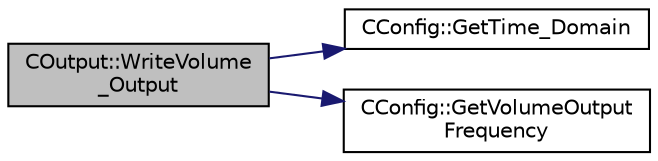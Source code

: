 digraph "COutput::WriteVolume_Output"
{
 // LATEX_PDF_SIZE
  edge [fontname="Helvetica",fontsize="10",labelfontname="Helvetica",labelfontsize="10"];
  node [fontname="Helvetica",fontsize="10",shape=record];
  rankdir="LR";
  Node1 [label="COutput::WriteVolume\l_Output",height=0.2,width=0.4,color="black", fillcolor="grey75", style="filled", fontcolor="black",tooltip="Determines if the the volume output should be written."];
  Node1 -> Node2 [color="midnightblue",fontsize="10",style="solid",fontname="Helvetica"];
  Node2 [label="CConfig::GetTime_Domain",height=0.2,width=0.4,color="black", fillcolor="white", style="filled",URL="$classCConfig.html#a85d2e3cf43b77c63642c40c235b853f3",tooltip="Check if the multizone problem is solved for time domain."];
  Node1 -> Node3 [color="midnightblue",fontsize="10",style="solid",fontname="Helvetica"];
  Node3 [label="CConfig::GetVolumeOutput\lFrequency",height=0.2,width=0.4,color="black", fillcolor="white", style="filled",URL="$classCConfig.html#a130e8c890fc0d1fea6c70273fbe71c77",tooltip="GetVolumeOutputFrequency."];
}
